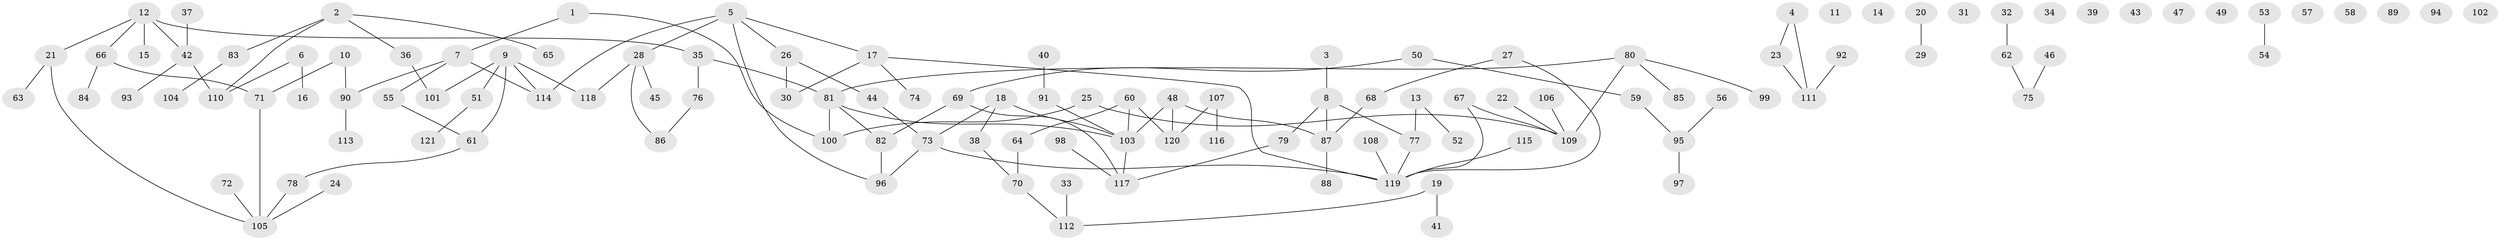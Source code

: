 // coarse degree distribution, {4: 0.0975609756097561, 1: 0.34146341463414637, 7: 0.012195121951219513, 3: 0.15853658536585366, 5: 0.036585365853658534, 6: 0.036585365853658534, 2: 0.12195121951219512, 0: 0.18292682926829268, 9: 0.012195121951219513}
// Generated by graph-tools (version 1.1) at 2025/23/03/03/25 07:23:28]
// undirected, 121 vertices, 124 edges
graph export_dot {
graph [start="1"]
  node [color=gray90,style=filled];
  1;
  2;
  3;
  4;
  5;
  6;
  7;
  8;
  9;
  10;
  11;
  12;
  13;
  14;
  15;
  16;
  17;
  18;
  19;
  20;
  21;
  22;
  23;
  24;
  25;
  26;
  27;
  28;
  29;
  30;
  31;
  32;
  33;
  34;
  35;
  36;
  37;
  38;
  39;
  40;
  41;
  42;
  43;
  44;
  45;
  46;
  47;
  48;
  49;
  50;
  51;
  52;
  53;
  54;
  55;
  56;
  57;
  58;
  59;
  60;
  61;
  62;
  63;
  64;
  65;
  66;
  67;
  68;
  69;
  70;
  71;
  72;
  73;
  74;
  75;
  76;
  77;
  78;
  79;
  80;
  81;
  82;
  83;
  84;
  85;
  86;
  87;
  88;
  89;
  90;
  91;
  92;
  93;
  94;
  95;
  96;
  97;
  98;
  99;
  100;
  101;
  102;
  103;
  104;
  105;
  106;
  107;
  108;
  109;
  110;
  111;
  112;
  113;
  114;
  115;
  116;
  117;
  118;
  119;
  120;
  121;
  1 -- 7;
  1 -- 100;
  2 -- 36;
  2 -- 65;
  2 -- 83;
  2 -- 110;
  3 -- 8;
  4 -- 23;
  4 -- 111;
  5 -- 17;
  5 -- 26;
  5 -- 28;
  5 -- 96;
  5 -- 114;
  6 -- 16;
  6 -- 110;
  7 -- 55;
  7 -- 90;
  7 -- 114;
  8 -- 77;
  8 -- 79;
  8 -- 87;
  9 -- 51;
  9 -- 61;
  9 -- 101;
  9 -- 114;
  9 -- 118;
  10 -- 71;
  10 -- 90;
  12 -- 15;
  12 -- 21;
  12 -- 35;
  12 -- 42;
  12 -- 66;
  13 -- 52;
  13 -- 77;
  17 -- 30;
  17 -- 74;
  17 -- 119;
  18 -- 38;
  18 -- 73;
  18 -- 103;
  19 -- 41;
  19 -- 112;
  20 -- 29;
  21 -- 63;
  21 -- 105;
  22 -- 109;
  23 -- 111;
  24 -- 105;
  25 -- 100;
  25 -- 109;
  26 -- 30;
  26 -- 44;
  27 -- 68;
  27 -- 119;
  28 -- 45;
  28 -- 86;
  28 -- 118;
  32 -- 62;
  33 -- 112;
  35 -- 76;
  35 -- 81;
  36 -- 101;
  37 -- 42;
  38 -- 70;
  40 -- 91;
  42 -- 93;
  42 -- 110;
  44 -- 73;
  46 -- 75;
  48 -- 87;
  48 -- 103;
  48 -- 120;
  50 -- 59;
  50 -- 69;
  51 -- 121;
  53 -- 54;
  55 -- 61;
  56 -- 95;
  59 -- 95;
  60 -- 64;
  60 -- 103;
  60 -- 120;
  61 -- 78;
  62 -- 75;
  64 -- 70;
  66 -- 71;
  66 -- 84;
  67 -- 109;
  67 -- 119;
  68 -- 87;
  69 -- 82;
  69 -- 117;
  70 -- 112;
  71 -- 105;
  72 -- 105;
  73 -- 96;
  73 -- 119;
  76 -- 86;
  77 -- 119;
  78 -- 105;
  79 -- 117;
  80 -- 81;
  80 -- 85;
  80 -- 99;
  80 -- 109;
  81 -- 82;
  81 -- 100;
  81 -- 103;
  82 -- 96;
  83 -- 104;
  87 -- 88;
  90 -- 113;
  91 -- 103;
  92 -- 111;
  95 -- 97;
  98 -- 117;
  103 -- 117;
  106 -- 109;
  107 -- 116;
  107 -- 120;
  108 -- 119;
  115 -- 119;
}
